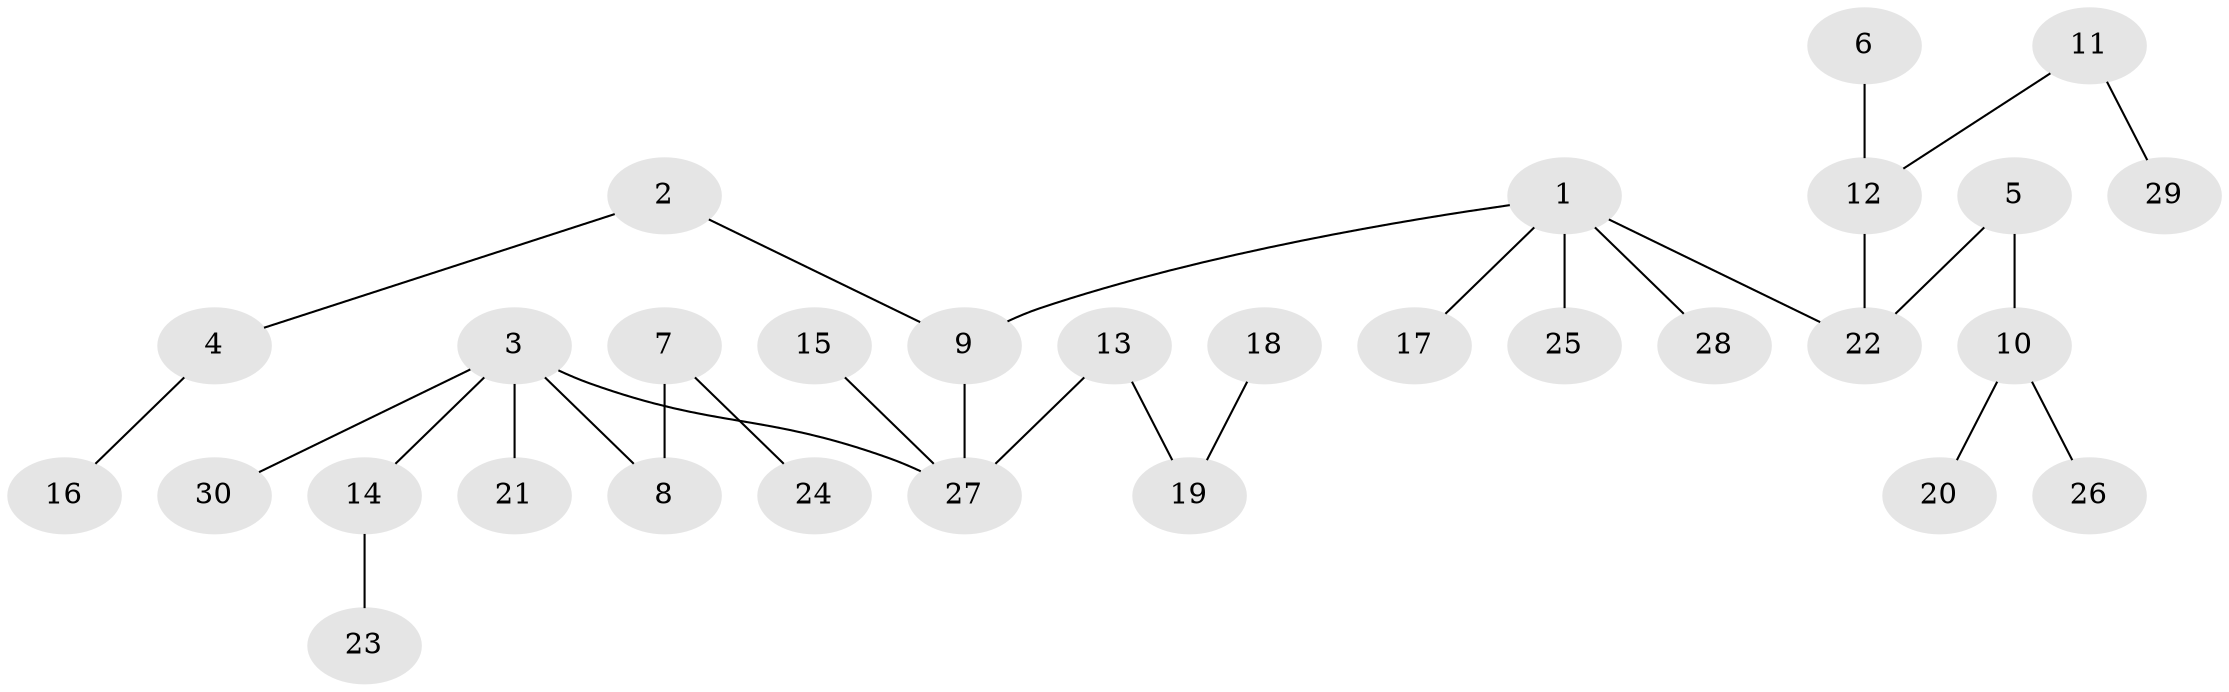 // original degree distribution, {3: 0.13559322033898305, 4: 0.06779661016949153, 2: 0.3389830508474576, 6: 0.01694915254237288, 5: 0.01694915254237288, 1: 0.423728813559322}
// Generated by graph-tools (version 1.1) at 2025/02/03/09/25 03:02:21]
// undirected, 30 vertices, 29 edges
graph export_dot {
graph [start="1"]
  node [color=gray90,style=filled];
  1;
  2;
  3;
  4;
  5;
  6;
  7;
  8;
  9;
  10;
  11;
  12;
  13;
  14;
  15;
  16;
  17;
  18;
  19;
  20;
  21;
  22;
  23;
  24;
  25;
  26;
  27;
  28;
  29;
  30;
  1 -- 9 [weight=1.0];
  1 -- 17 [weight=1.0];
  1 -- 22 [weight=1.0];
  1 -- 25 [weight=1.0];
  1 -- 28 [weight=1.0];
  2 -- 4 [weight=1.0];
  2 -- 9 [weight=1.0];
  3 -- 8 [weight=1.0];
  3 -- 14 [weight=1.0];
  3 -- 21 [weight=1.0];
  3 -- 27 [weight=1.0];
  3 -- 30 [weight=1.0];
  4 -- 16 [weight=1.0];
  5 -- 10 [weight=1.0];
  5 -- 22 [weight=1.0];
  6 -- 12 [weight=1.0];
  7 -- 8 [weight=1.0];
  7 -- 24 [weight=1.0];
  9 -- 27 [weight=1.0];
  10 -- 20 [weight=1.0];
  10 -- 26 [weight=1.0];
  11 -- 12 [weight=1.0];
  11 -- 29 [weight=1.0];
  12 -- 22 [weight=1.0];
  13 -- 19 [weight=1.0];
  13 -- 27 [weight=1.0];
  14 -- 23 [weight=1.0];
  15 -- 27 [weight=1.0];
  18 -- 19 [weight=1.0];
}
